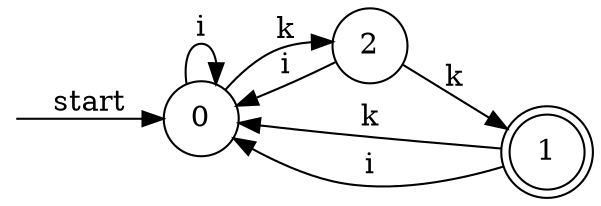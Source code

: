 digraph dfa {
    rankdir = LR;
    node [shape = circle];
    __start [style = invis, shape = point];
    __start -> "0" [ label = "start" ];
    node [shape = doublecircle]; "1"
    node [shape = circle];
    "2" -> "1" [ label = "k" ];
    "2" -> "0" [ label = "i" ];
    "0" -> "2" [ label = "k" ];
    "0" -> "0" [ label = "i" ];
    "1" -> "0" [ label = "k" ];
    "1" -> "0" [ label = "i" ];
}
